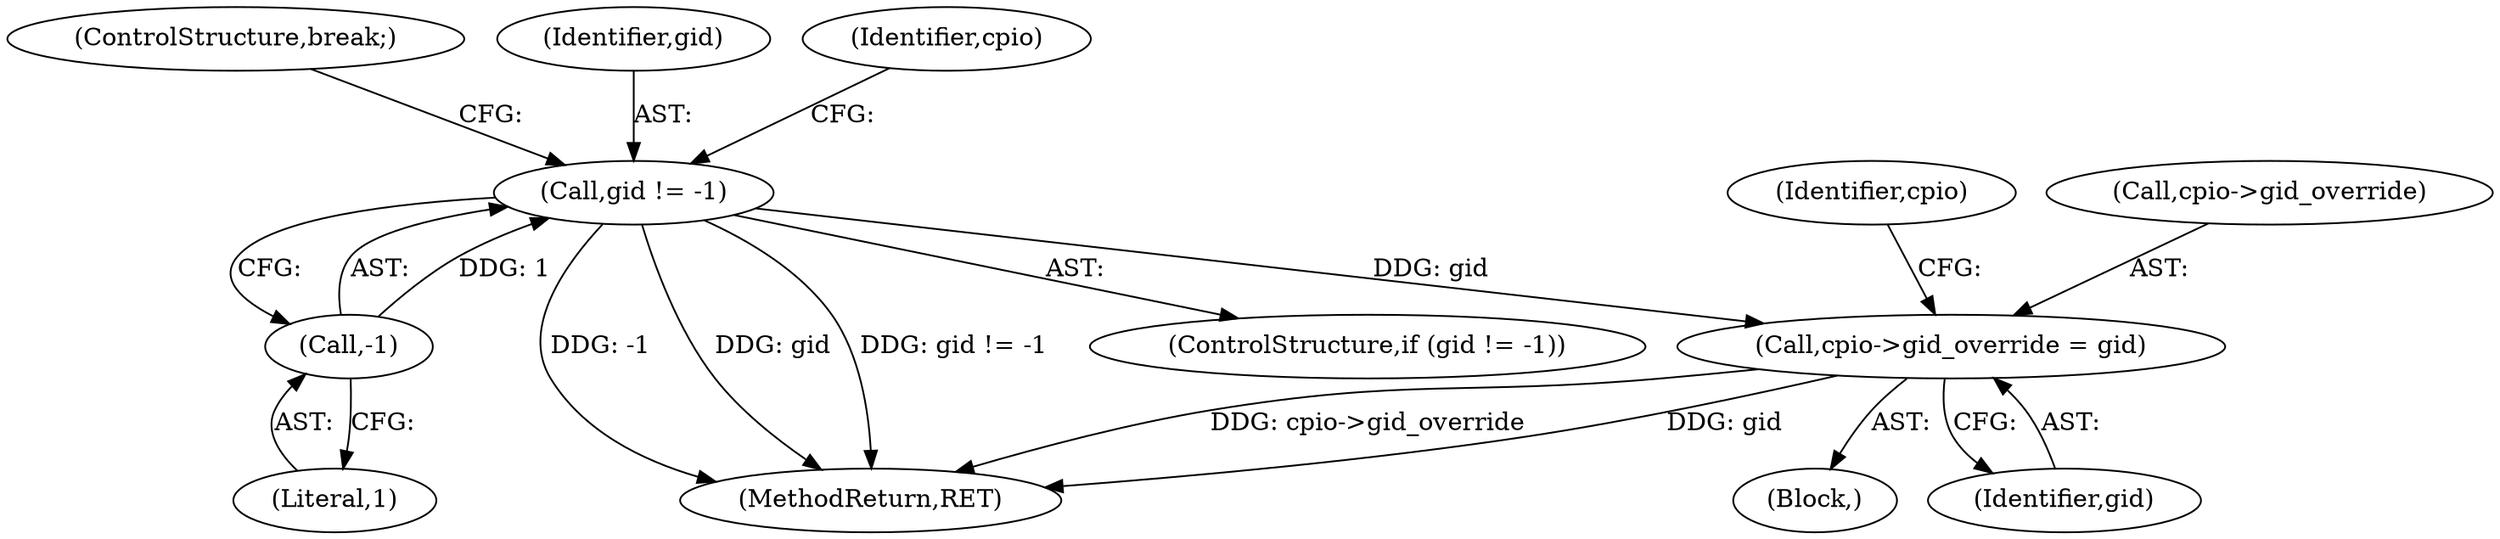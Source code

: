 digraph "0_libarchive_59357157706d47c365b2227739e17daba3607526@pointer" {
"1000709" [label="(Call,cpio->gid_override = gid)"];
"1000704" [label="(Call,gid != -1)"];
"1000706" [label="(Call,-1)"];
"1000716" [label="(Identifier,cpio)"];
"1000710" [label="(Call,cpio->gid_override)"];
"1000703" [label="(ControlStructure,if (gid != -1))"];
"1000708" [label="(Block,)"];
"1000713" [label="(Identifier,gid)"];
"1000995" [label="(MethodReturn,RET)"];
"1000706" [label="(Call,-1)"];
"1000719" [label="(ControlStructure,break;)"];
"1000704" [label="(Call,gid != -1)"];
"1000705" [label="(Identifier,gid)"];
"1000711" [label="(Identifier,cpio)"];
"1000707" [label="(Literal,1)"];
"1000709" [label="(Call,cpio->gid_override = gid)"];
"1000709" -> "1000708"  [label="AST: "];
"1000709" -> "1000713"  [label="CFG: "];
"1000710" -> "1000709"  [label="AST: "];
"1000713" -> "1000709"  [label="AST: "];
"1000716" -> "1000709"  [label="CFG: "];
"1000709" -> "1000995"  [label="DDG: cpio->gid_override"];
"1000709" -> "1000995"  [label="DDG: gid"];
"1000704" -> "1000709"  [label="DDG: gid"];
"1000704" -> "1000703"  [label="AST: "];
"1000704" -> "1000706"  [label="CFG: "];
"1000705" -> "1000704"  [label="AST: "];
"1000706" -> "1000704"  [label="AST: "];
"1000711" -> "1000704"  [label="CFG: "];
"1000719" -> "1000704"  [label="CFG: "];
"1000704" -> "1000995"  [label="DDG: -1"];
"1000704" -> "1000995"  [label="DDG: gid"];
"1000704" -> "1000995"  [label="DDG: gid != -1"];
"1000706" -> "1000704"  [label="DDG: 1"];
"1000706" -> "1000707"  [label="CFG: "];
"1000707" -> "1000706"  [label="AST: "];
}
